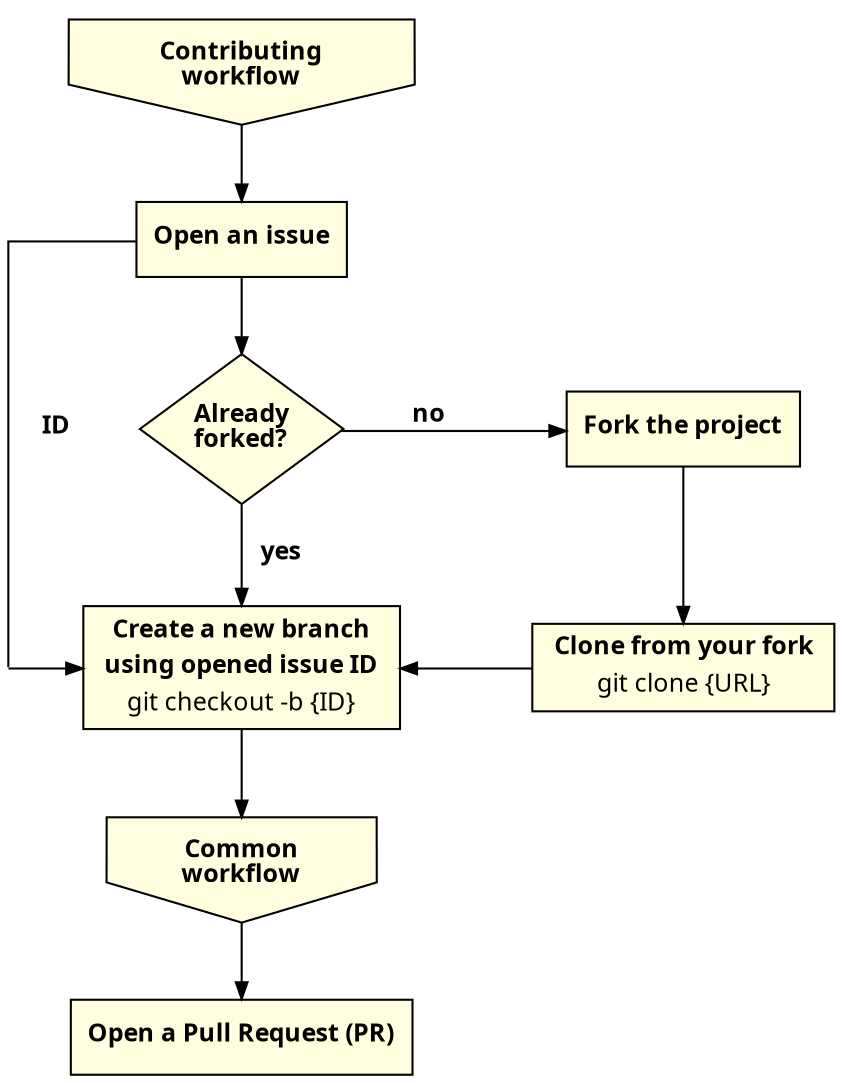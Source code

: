 digraph contributingworkflow {
    splines = ortho;

    edge [
        arrowsize = 0.8,
        fontname = "Verdana",
        fontsize = 12
    ]

    node [
        shape = rect,
        style = filled,
        fillcolor = lightyellow,
        fontname = "Verdana",
        fontsize = 12
    ]

    // dot
    dot1 [
        shape = point,
        style = invis,
        width = 0
    ]

    // workflow
    contributing_workflow [
        shape = invhouse,
        label = <<b>Contributing<br/>workflow</b>>,
        group = g1
    ]
    common_workflow [
        shape = invhouse,
        label = <<b>Common<br/>workflow</b>>,
        group = g1
    ]

    // actions
    open_issue [
        label = <<b>Open an issue</b>>,
        group = g1
    ]
    fork_project [
        label = <<b>Fork the project</b>>
    ]
    pull_request [
        label = <<b>Open a Pull Request (PR)</b>>,
        group = g1
    ]

    // decisions
    already_forked [
        shape = diamond,
        label = <<b>Already<br/>forked?</b>>,
        height = 1,
        group = g1
    ]

    // commands
    git_clone [
        label = <
            <table border="0" cellborder="0" cellspacing="0">
            <tr><td><b>Clone from your fork</b></td></tr>
            <tr><td>git clone {URL}</td></tr>
            </table>
        >
    ]
    git_checkout [
        label = <
            <table border="0" cellborder="0" cellspacing="0">
            <tr><td><b>Create a new branch</b></td></tr>
            <tr><td><b>using opened issue ID</b></td></tr>
            <tr><td>git checkout -b {ID}</td></tr>
            </table>
        >,
        group = g1
    ]

    // relations
    contributing_workflow -> open_issue
    open_issue -> already_forked
    already_forked -> git_checkout [label = <<b>   yes</b>>]
    already_forked -> fork_project [xlabel = <<b>no</b>>, minlen = 3]
    open_issue -> dot1 [ label = <<b>ID</b>>, dir = none]
    dot1 -> git_checkout
    git_checkout -> common_workflow
    common_workflow -> pull_request
    fork_project -> git_clone
    git_clone -> git_checkout [ constraint = false ]

    // put already_forked  and fork_project in the same row
    {rank = same; already_forked; fork_project; }
    {rank = same; git_checkout; git_clone; }
    {rank = same; dot1; git_checkout; }
}

